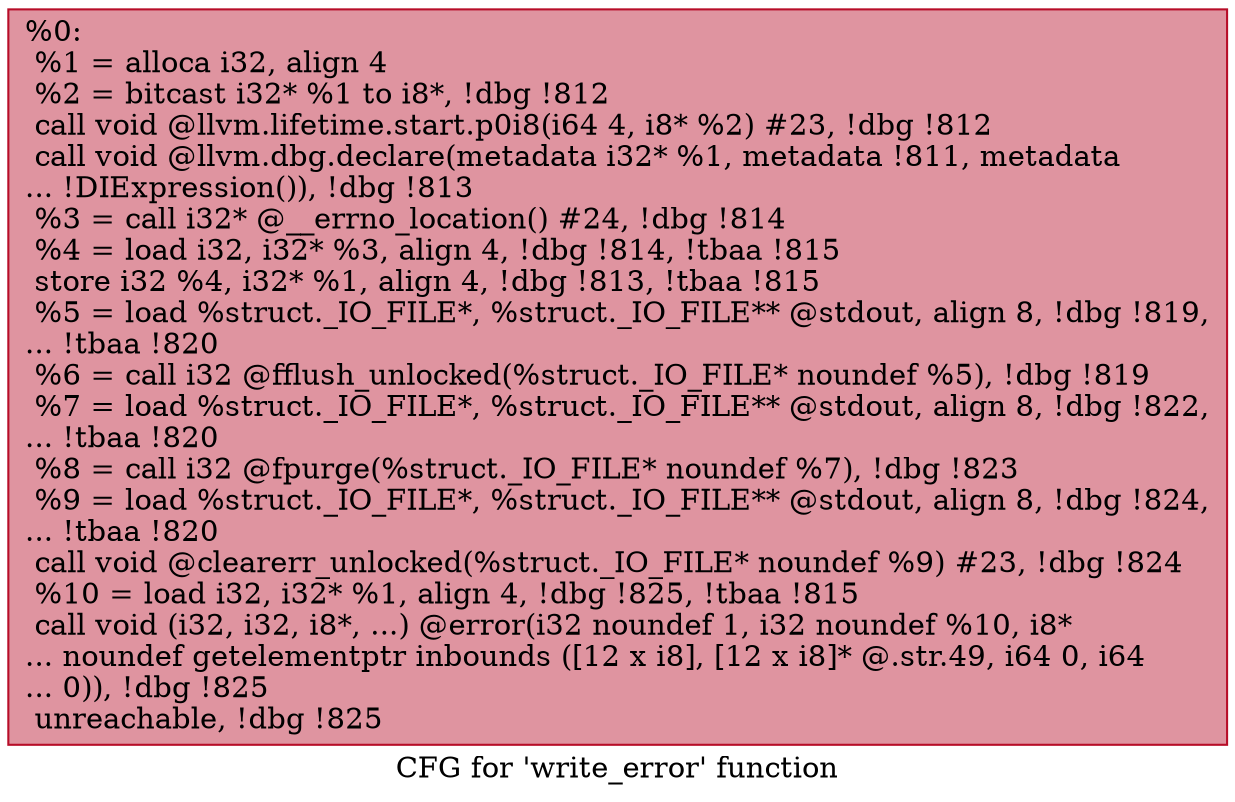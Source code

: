 digraph "CFG for 'write_error' function" {
	label="CFG for 'write_error' function";

	Node0x7b65f0 [shape=record,color="#b70d28ff", style=filled, fillcolor="#b70d2870",label="{%0:\l  %1 = alloca i32, align 4\l  %2 = bitcast i32* %1 to i8*, !dbg !812\l  call void @llvm.lifetime.start.p0i8(i64 4, i8* %2) #23, !dbg !812\l  call void @llvm.dbg.declare(metadata i32* %1, metadata !811, metadata\l... !DIExpression()), !dbg !813\l  %3 = call i32* @__errno_location() #24, !dbg !814\l  %4 = load i32, i32* %3, align 4, !dbg !814, !tbaa !815\l  store i32 %4, i32* %1, align 4, !dbg !813, !tbaa !815\l  %5 = load %struct._IO_FILE*, %struct._IO_FILE** @stdout, align 8, !dbg !819,\l... !tbaa !820\l  %6 = call i32 @fflush_unlocked(%struct._IO_FILE* noundef %5), !dbg !819\l  %7 = load %struct._IO_FILE*, %struct._IO_FILE** @stdout, align 8, !dbg !822,\l... !tbaa !820\l  %8 = call i32 @fpurge(%struct._IO_FILE* noundef %7), !dbg !823\l  %9 = load %struct._IO_FILE*, %struct._IO_FILE** @stdout, align 8, !dbg !824,\l... !tbaa !820\l  call void @clearerr_unlocked(%struct._IO_FILE* noundef %9) #23, !dbg !824\l  %10 = load i32, i32* %1, align 4, !dbg !825, !tbaa !815\l  call void (i32, i32, i8*, ...) @error(i32 noundef 1, i32 noundef %10, i8*\l... noundef getelementptr inbounds ([12 x i8], [12 x i8]* @.str.49, i64 0, i64\l... 0)), !dbg !825\l  unreachable, !dbg !825\l}"];
}
